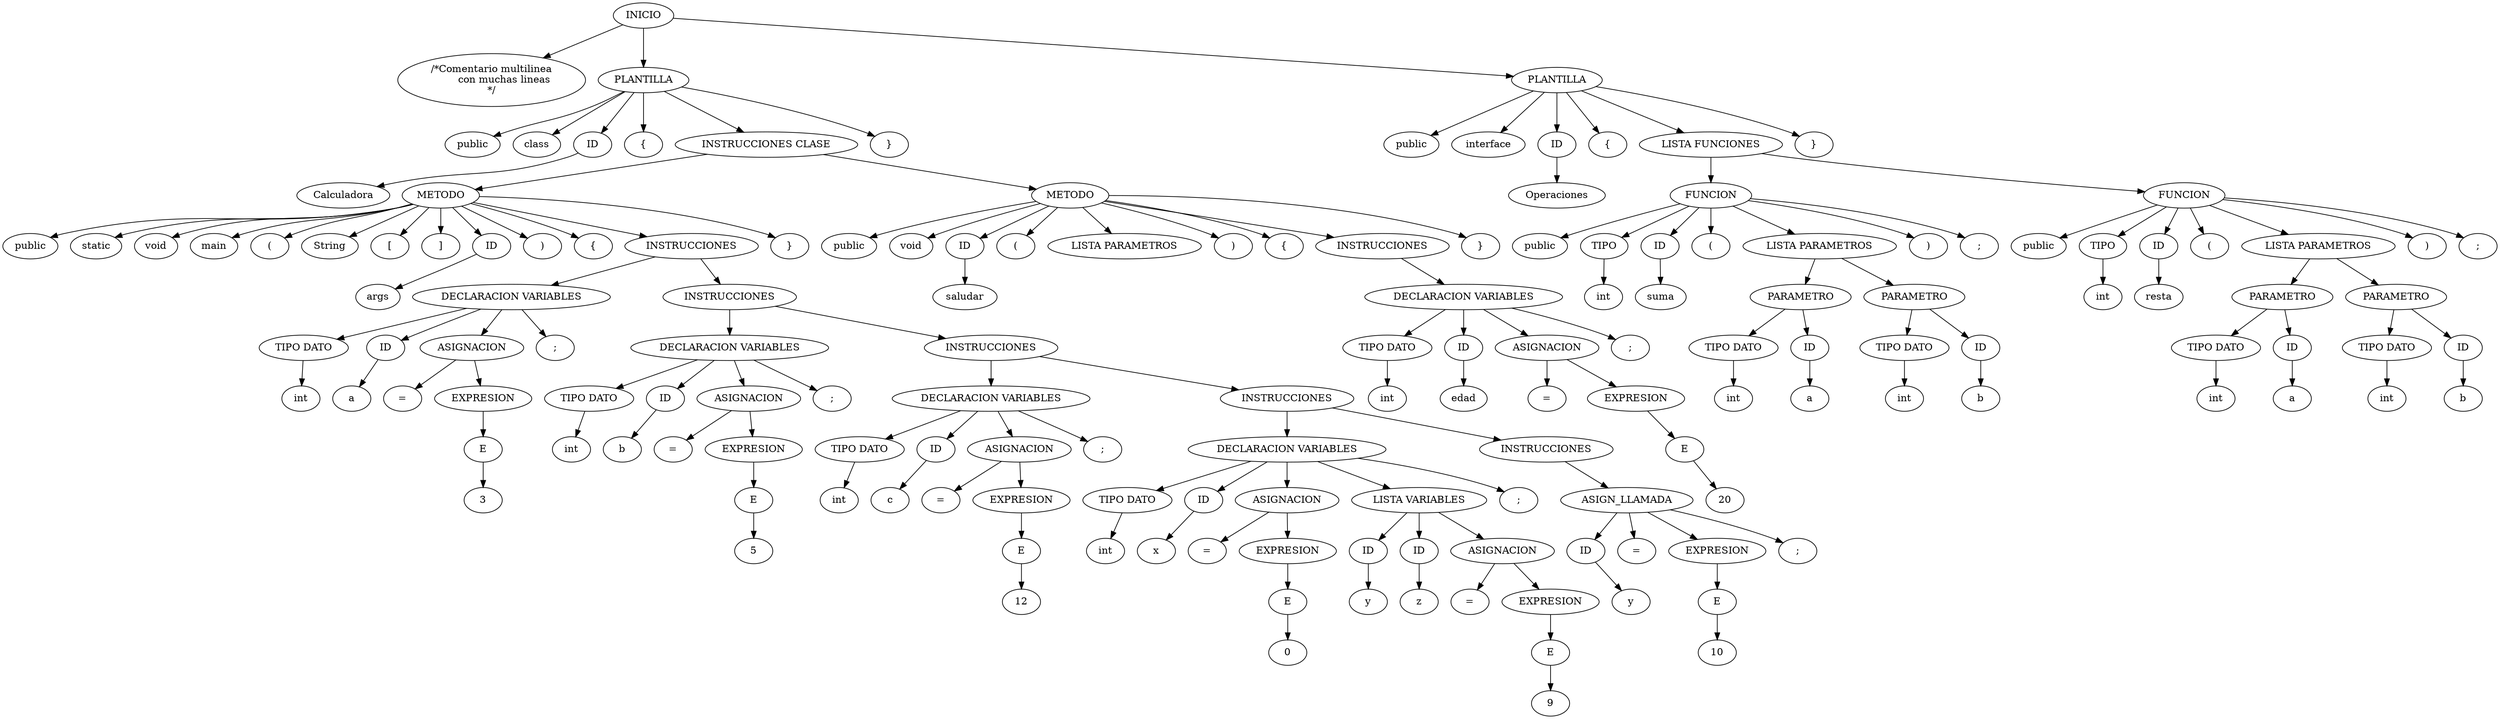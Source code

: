 digraph reporte { 
   nodo_0[label="INICIO"]; 
   nodo_0 -> nodo_1; 
   nodo_0 -> nodo_2; 
   nodo_0 -> nodo_3; 
   nodo_1[label="/*Comentario multilinea
	con muchas lineas
*/"]; 
   nodo_2[label="PLANTILLA"]; 
   nodo_2 -> nodo_4; 
   nodo_2 -> nodo_5; 
   nodo_2 -> nodo_6; 
   nodo_2 -> nodo_7; 
   nodo_2 -> nodo_8; 
   nodo_2 -> nodo_9; 
   nodo_3[label="PLANTILLA"]; 
   nodo_3 -> nodo_10; 
   nodo_3 -> nodo_11; 
   nodo_3 -> nodo_12; 
   nodo_3 -> nodo_13; 
   nodo_3 -> nodo_14; 
   nodo_3 -> nodo_15; 
   nodo_4[label="public"]; 
   nodo_5[label="class"]; 
   nodo_6[label="ID"]; 
   nodo_6 -> nodo_16; 
   nodo_7[label="{"]; 
   nodo_8[label="INSTRUCCIONES CLASE"]; 
   nodo_8 -> nodo_17; 
   nodo_8 -> nodo_18; 
   nodo_9[label="}"]; 
   nodo_10[label="public"]; 
   nodo_11[label="interface"]; 
   nodo_12[label="ID"]; 
   nodo_12 -> nodo_19; 
   nodo_13[label="{"]; 
   nodo_14[label="LISTA FUNCIONES"]; 
   nodo_14 -> nodo_20; 
   nodo_14 -> nodo_21; 
   nodo_15[label="}"]; 
   nodo_16[label="Calculadora"]; 
   nodo_17[label="METODO"]; 
   nodo_17 -> nodo_22; 
   nodo_17 -> nodo_23; 
   nodo_17 -> nodo_24; 
   nodo_17 -> nodo_25; 
   nodo_17 -> nodo_26; 
   nodo_17 -> nodo_27; 
   nodo_17 -> nodo_28; 
   nodo_17 -> nodo_29; 
   nodo_17 -> nodo_30; 
   nodo_17 -> nodo_31; 
   nodo_17 -> nodo_32; 
   nodo_17 -> nodo_33; 
   nodo_17 -> nodo_34; 
   nodo_18[label="METODO"]; 
   nodo_18 -> nodo_35; 
   nodo_18 -> nodo_36; 
   nodo_18 -> nodo_37; 
   nodo_18 -> nodo_38; 
   nodo_18 -> nodo_39; 
   nodo_18 -> nodo_40; 
   nodo_18 -> nodo_41; 
   nodo_18 -> nodo_42; 
   nodo_18 -> nodo_43; 
   nodo_19[label="Operaciones"]; 
   nodo_20[label="FUNCION"]; 
   nodo_20 -> nodo_44; 
   nodo_20 -> nodo_45; 
   nodo_20 -> nodo_46; 
   nodo_20 -> nodo_47; 
   nodo_20 -> nodo_48; 
   nodo_20 -> nodo_49; 
   nodo_20 -> nodo_50; 
   nodo_21[label="FUNCION"]; 
   nodo_21 -> nodo_51; 
   nodo_21 -> nodo_52; 
   nodo_21 -> nodo_53; 
   nodo_21 -> nodo_54; 
   nodo_21 -> nodo_55; 
   nodo_21 -> nodo_56; 
   nodo_21 -> nodo_57; 
   nodo_22[label="public"]; 
   nodo_23[label="static"]; 
   nodo_24[label="void"]; 
   nodo_25[label="main"]; 
   nodo_26[label="("]; 
   nodo_27[label="String"]; 
   nodo_28[label="["]; 
   nodo_29[label="]"]; 
   nodo_30[label="ID"]; 
   nodo_30 -> nodo_58; 
   nodo_31[label=")"]; 
   nodo_32[label="{"]; 
   nodo_33[label="INSTRUCCIONES"]; 
   nodo_33 -> nodo_59; 
   nodo_33 -> nodo_60; 
   nodo_34[label="}"]; 
   nodo_35[label="public"]; 
   nodo_36[label="void"]; 
   nodo_37[label="ID"]; 
   nodo_37 -> nodo_61; 
   nodo_38[label="("]; 
   nodo_39[label="LISTA PARAMETROS"]; 
   nodo_40[label=")"]; 
   nodo_41[label="{"]; 
   nodo_42[label="INSTRUCCIONES"]; 
   nodo_42 -> nodo_62; 
   nodo_43[label="}"]; 
   nodo_44[label="public"]; 
   nodo_45[label="TIPO"]; 
   nodo_45 -> nodo_63; 
   nodo_46[label="ID"]; 
   nodo_46 -> nodo_64; 
   nodo_47[label="("]; 
   nodo_48[label="LISTA PARAMETROS"]; 
   nodo_48 -> nodo_65; 
   nodo_48 -> nodo_66; 
   nodo_49[label=")"]; 
   nodo_50[label=";"]; 
   nodo_51[label="public"]; 
   nodo_52[label="TIPO"]; 
   nodo_52 -> nodo_67; 
   nodo_53[label="ID"]; 
   nodo_53 -> nodo_68; 
   nodo_54[label="("]; 
   nodo_55[label="LISTA PARAMETROS"]; 
   nodo_55 -> nodo_69; 
   nodo_55 -> nodo_70; 
   nodo_56[label=")"]; 
   nodo_57[label=";"]; 
   nodo_58[label="args"]; 
   nodo_59[label="DECLARACION VARIABLES"]; 
   nodo_59 -> nodo_71; 
   nodo_59 -> nodo_72; 
   nodo_59 -> nodo_73; 
   nodo_59 -> nodo_74; 
   nodo_60[label="INSTRUCCIONES"]; 
   nodo_60 -> nodo_75; 
   nodo_60 -> nodo_76; 
   nodo_61[label="saludar"]; 
   nodo_62[label="DECLARACION VARIABLES"]; 
   nodo_62 -> nodo_77; 
   nodo_62 -> nodo_78; 
   nodo_62 -> nodo_79; 
   nodo_62 -> nodo_80; 
   nodo_63[label="int"]; 
   nodo_64[label="suma"]; 
   nodo_65[label="PARAMETRO"]; 
   nodo_65 -> nodo_81; 
   nodo_65 -> nodo_82; 
   nodo_66[label="PARAMETRO"]; 
   nodo_66 -> nodo_83; 
   nodo_66 -> nodo_84; 
   nodo_67[label="int"]; 
   nodo_68[label="resta"]; 
   nodo_69[label="PARAMETRO"]; 
   nodo_69 -> nodo_85; 
   nodo_69 -> nodo_86; 
   nodo_70[label="PARAMETRO"]; 
   nodo_70 -> nodo_87; 
   nodo_70 -> nodo_88; 
   nodo_71[label="TIPO DATO"]; 
   nodo_71 -> nodo_89; 
   nodo_72[label="ID"]; 
   nodo_72 -> nodo_90; 
   nodo_73[label="ASIGNACION"]; 
   nodo_73 -> nodo_91; 
   nodo_73 -> nodo_92; 
   nodo_74[label=";"]; 
   nodo_75[label="DECLARACION VARIABLES"]; 
   nodo_75 -> nodo_93; 
   nodo_75 -> nodo_94; 
   nodo_75 -> nodo_95; 
   nodo_75 -> nodo_96; 
   nodo_76[label="INSTRUCCIONES"]; 
   nodo_76 -> nodo_97; 
   nodo_76 -> nodo_98; 
   nodo_77[label="TIPO DATO"]; 
   nodo_77 -> nodo_99; 
   nodo_78[label="ID"]; 
   nodo_78 -> nodo_100; 
   nodo_79[label="ASIGNACION"]; 
   nodo_79 -> nodo_101; 
   nodo_79 -> nodo_102; 
   nodo_80[label=";"]; 
   nodo_81[label="TIPO DATO"]; 
   nodo_81 -> nodo_103; 
   nodo_82[label="ID"]; 
   nodo_82 -> nodo_104; 
   nodo_83[label="TIPO DATO"]; 
   nodo_83 -> nodo_105; 
   nodo_84[label="ID"]; 
   nodo_84 -> nodo_106; 
   nodo_85[label="TIPO DATO"]; 
   nodo_85 -> nodo_107; 
   nodo_86[label="ID"]; 
   nodo_86 -> nodo_108; 
   nodo_87[label="TIPO DATO"]; 
   nodo_87 -> nodo_109; 
   nodo_88[label="ID"]; 
   nodo_88 -> nodo_110; 
   nodo_89[label="int"]; 
   nodo_90[label="a"]; 
   nodo_91[label="="]; 
   nodo_92[label="EXPRESION"]; 
   nodo_92 -> nodo_111; 
   nodo_93[label="TIPO DATO"]; 
   nodo_93 -> nodo_112; 
   nodo_94[label="ID"]; 
   nodo_94 -> nodo_113; 
   nodo_95[label="ASIGNACION"]; 
   nodo_95 -> nodo_114; 
   nodo_95 -> nodo_115; 
   nodo_96[label=";"]; 
   nodo_97[label="DECLARACION VARIABLES"]; 
   nodo_97 -> nodo_116; 
   nodo_97 -> nodo_117; 
   nodo_97 -> nodo_118; 
   nodo_97 -> nodo_119; 
   nodo_98[label="INSTRUCCIONES"]; 
   nodo_98 -> nodo_120; 
   nodo_98 -> nodo_121; 
   nodo_99[label="int"]; 
   nodo_100[label="edad"]; 
   nodo_101[label="="]; 
   nodo_102[label="EXPRESION"]; 
   nodo_102 -> nodo_122; 
   nodo_103[label="int"]; 
   nodo_104[label="a"]; 
   nodo_105[label="int"]; 
   nodo_106[label="b"]; 
   nodo_107[label="int"]; 
   nodo_108[label="a"]; 
   nodo_109[label="int"]; 
   nodo_110[label="b"]; 
   nodo_111[label="E"]; 
   nodo_111 -> nodo_123; 
   nodo_112[label="int"]; 
   nodo_113[label="b"]; 
   nodo_114[label="="]; 
   nodo_115[label="EXPRESION"]; 
   nodo_115 -> nodo_124; 
   nodo_116[label="TIPO DATO"]; 
   nodo_116 -> nodo_125; 
   nodo_117[label="ID"]; 
   nodo_117 -> nodo_126; 
   nodo_118[label="ASIGNACION"]; 
   nodo_118 -> nodo_127; 
   nodo_118 -> nodo_128; 
   nodo_119[label=";"]; 
   nodo_120[label="DECLARACION VARIABLES"]; 
   nodo_120 -> nodo_129; 
   nodo_120 -> nodo_130; 
   nodo_120 -> nodo_131; 
   nodo_120 -> nodo_132; 
   nodo_120 -> nodo_133; 
   nodo_121[label="INSTRUCCIONES"]; 
   nodo_121 -> nodo_134; 
   nodo_122[label="E"]; 
   nodo_122 -> nodo_135; 
   nodo_123[label="3"]; 
   nodo_124[label="E"]; 
   nodo_124 -> nodo_136; 
   nodo_125[label="int"]; 
   nodo_126[label="c"]; 
   nodo_127[label="="]; 
   nodo_128[label="EXPRESION"]; 
   nodo_128 -> nodo_137; 
   nodo_129[label="TIPO DATO"]; 
   nodo_129 -> nodo_138; 
   nodo_130[label="ID"]; 
   nodo_130 -> nodo_139; 
   nodo_131[label="ASIGNACION"]; 
   nodo_131 -> nodo_140; 
   nodo_131 -> nodo_141; 
   nodo_132[label="LISTA VARIABLES"]; 
   nodo_132 -> nodo_142; 
   nodo_132 -> nodo_143; 
   nodo_132 -> nodo_144; 
   nodo_133[label=";"]; 
   nodo_134[label="ASIGN_LLAMADA"]; 
   nodo_134 -> nodo_145; 
   nodo_134 -> nodo_146; 
   nodo_134 -> nodo_147; 
   nodo_134 -> nodo_148; 
   nodo_135[label="20"]; 
   nodo_136[label="5"]; 
   nodo_137[label="E"]; 
   nodo_137 -> nodo_149; 
   nodo_138[label="int"]; 
   nodo_139[label="x"]; 
   nodo_140[label="="]; 
   nodo_141[label="EXPRESION"]; 
   nodo_141 -> nodo_150; 
   nodo_142[label="ID"]; 
   nodo_142 -> nodo_151; 
   nodo_143[label="ID"]; 
   nodo_143 -> nodo_152; 
   nodo_144[label="ASIGNACION"]; 
   nodo_144 -> nodo_153; 
   nodo_144 -> nodo_154; 
   nodo_145[label="ID"]; 
   nodo_145 -> nodo_155; 
   nodo_146[label="="]; 
   nodo_147[label="EXPRESION"]; 
   nodo_147 -> nodo_156; 
   nodo_148[label=";"]; 
   nodo_149[label="12"]; 
   nodo_150[label="E"]; 
   nodo_150 -> nodo_157; 
   nodo_151[label="y"]; 
   nodo_152[label="z"]; 
   nodo_153[label="="]; 
   nodo_154[label="EXPRESION"]; 
   nodo_154 -> nodo_158; 
   nodo_155[label="y"]; 
   nodo_156[label="E"]; 
   nodo_156 -> nodo_159; 
   nodo_157[label="0"]; 
   nodo_158[label="E"]; 
   nodo_158 -> nodo_160; 
   nodo_159[label="10"]; 
   nodo_160[label="9"]; 
 
}